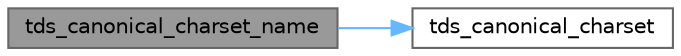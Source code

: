 digraph "tds_canonical_charset_name"
{
 // LATEX_PDF_SIZE
  bgcolor="transparent";
  edge [fontname=Helvetica,fontsize=10,labelfontname=Helvetica,labelfontsize=10];
  node [fontname=Helvetica,fontsize=10,shape=box,height=0.2,width=0.4];
  rankdir="LR";
  Node1 [id="Node000001",label="tds_canonical_charset_name",height=0.2,width=0.4,color="gray40", fillcolor="grey60", style="filled", fontcolor="black",tooltip="Determine canonical iconv character set name."];
  Node1 -> Node2 [id="edge1_Node000001_Node000002",color="steelblue1",style="solid",tooltip=" "];
  Node2 [id="Node000002",label="tds_canonical_charset",height=0.2,width=0.4,color="grey40", fillcolor="white", style="filled",URL="$a00588.html#gac01180352db7052e786463e3b07a8a9e",tooltip="Determine canonical iconv character set."];
}
